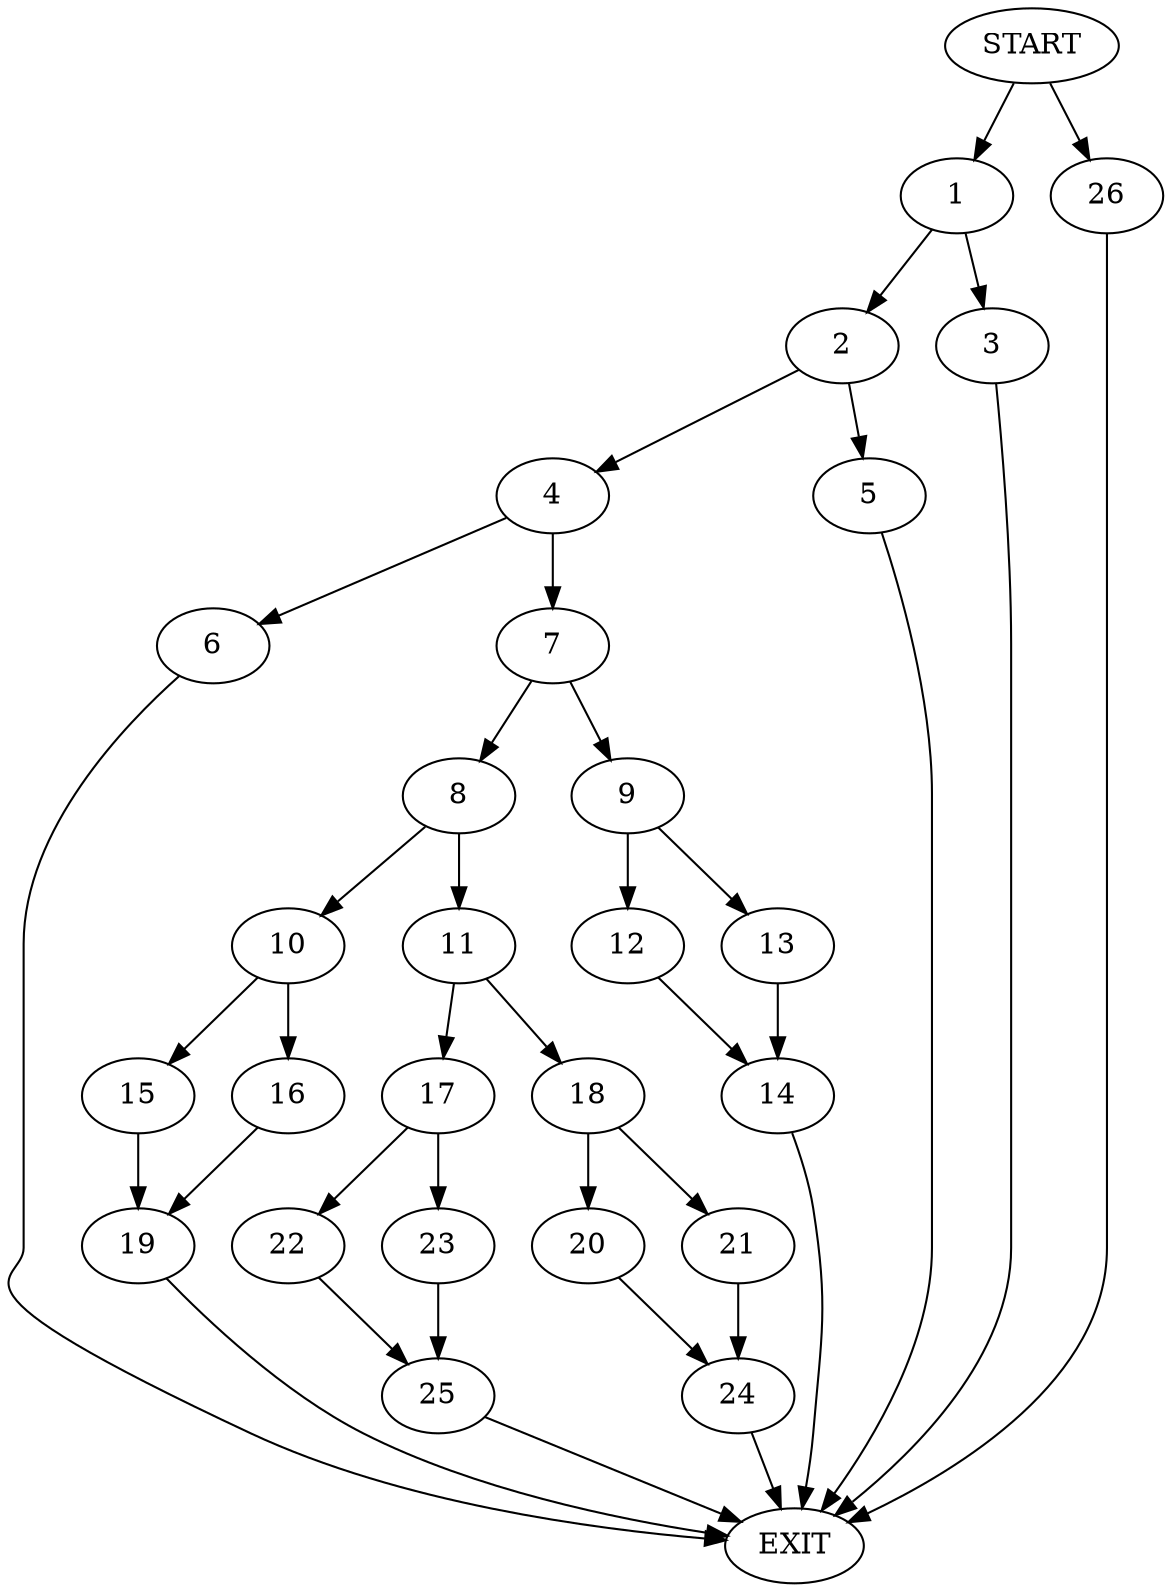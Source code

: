 digraph {
0 [label="START"]
27 [label="EXIT"]
0 -> 1
1 -> 2
1 -> 3
3 -> 27
2 -> 4
2 -> 5
4 -> 6
4 -> 7
5 -> 27
6 -> 27
7 -> 8
7 -> 9
8 -> 10
8 -> 11
9 -> 12
9 -> 13
12 -> 14
13 -> 14
14 -> 27
10 -> 15
10 -> 16
11 -> 17
11 -> 18
16 -> 19
15 -> 19
19 -> 27
18 -> 20
18 -> 21
17 -> 22
17 -> 23
20 -> 24
21 -> 24
24 -> 27
23 -> 25
22 -> 25
25 -> 27
0 -> 26
26 -> 27
}
